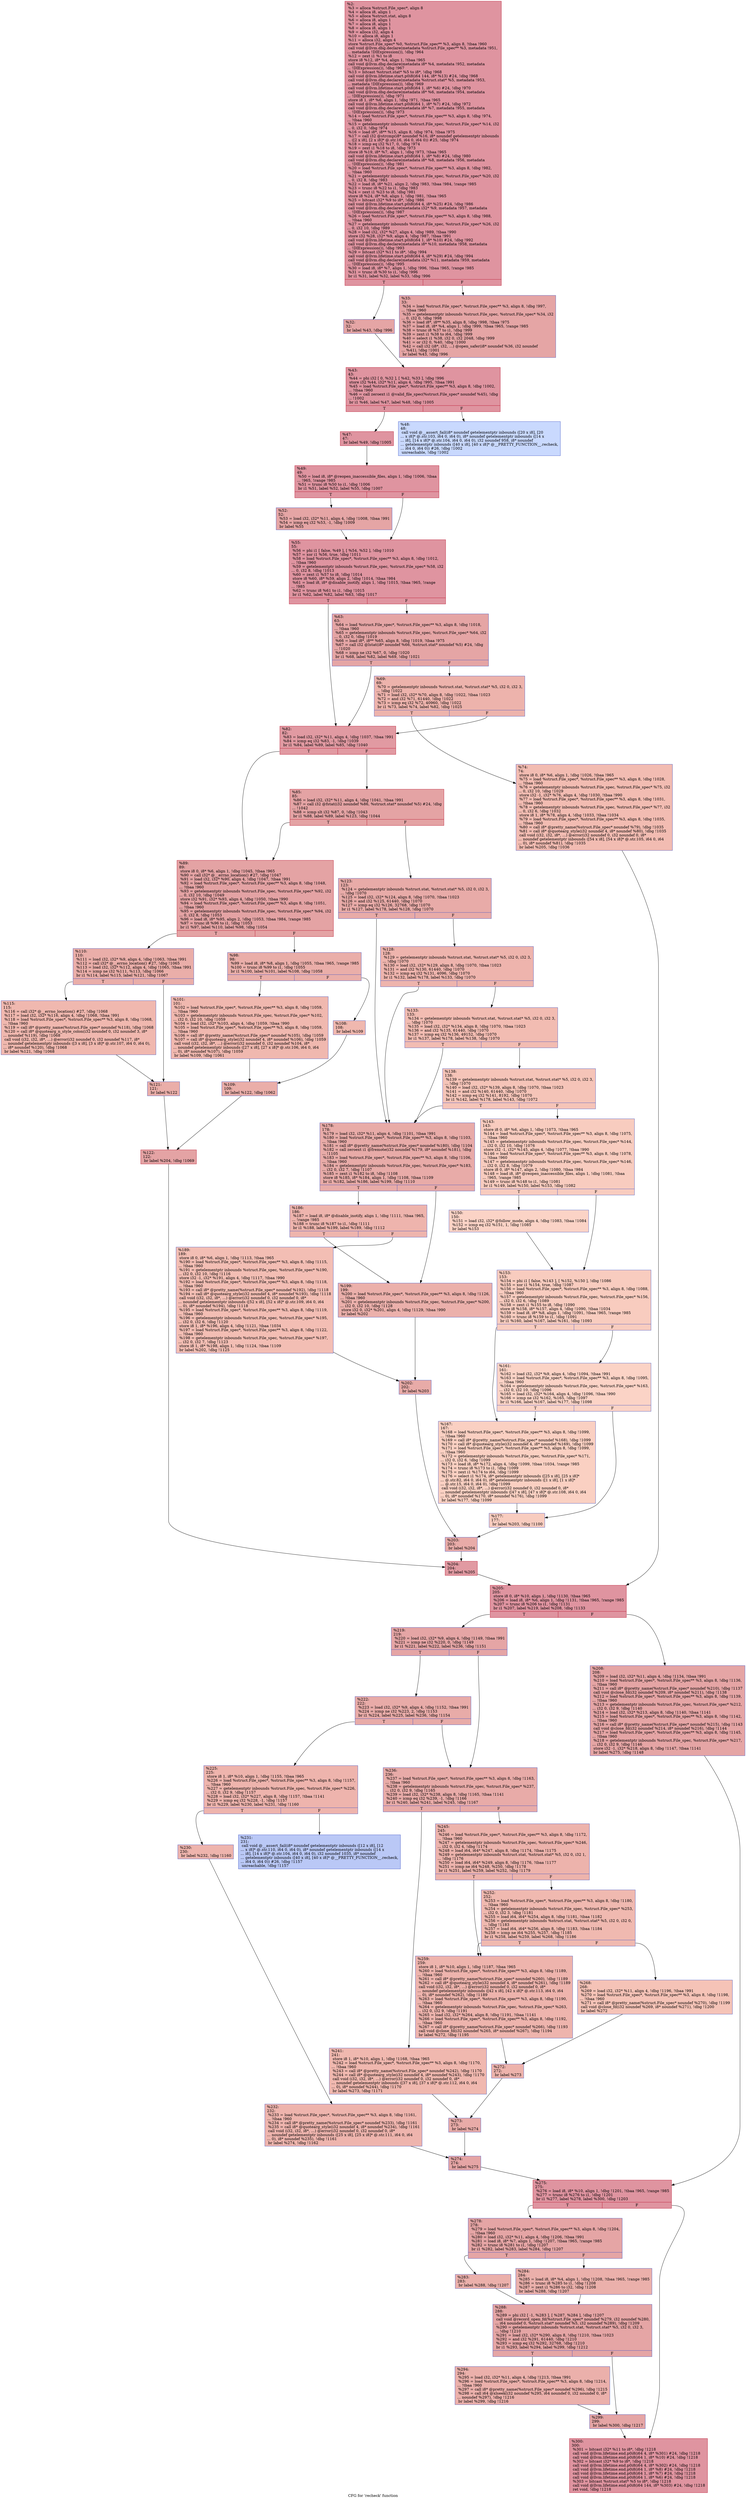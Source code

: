 digraph "CFG for 'recheck' function" {
	label="CFG for 'recheck' function";

	Node0x1099e30 [shape=record,color="#b70d28ff", style=filled, fillcolor="#b70d2870",label="{%2:\l  %3 = alloca %struct.File_spec*, align 8\l  %4 = alloca i8, align 1\l  %5 = alloca %struct.stat, align 8\l  %6 = alloca i8, align 1\l  %7 = alloca i8, align 1\l  %8 = alloca i8, align 1\l  %9 = alloca i32, align 4\l  %10 = alloca i8, align 1\l  %11 = alloca i32, align 4\l  store %struct.File_spec* %0, %struct.File_spec** %3, align 8, !tbaa !960\l  call void @llvm.dbg.declare(metadata %struct.File_spec** %3, metadata !951,\l... metadata !DIExpression()), !dbg !964\l  %12 = zext i1 %1 to i8\l  store i8 %12, i8* %4, align 1, !tbaa !965\l  call void @llvm.dbg.declare(metadata i8* %4, metadata !952, metadata\l... !DIExpression()), !dbg !967\l  %13 = bitcast %struct.stat* %5 to i8*, !dbg !968\l  call void @llvm.lifetime.start.p0i8(i64 144, i8* %13) #24, !dbg !968\l  call void @llvm.dbg.declare(metadata %struct.stat* %5, metadata !953,\l... metadata !DIExpression()), !dbg !969\l  call void @llvm.lifetime.start.p0i8(i64 1, i8* %6) #24, !dbg !970\l  call void @llvm.dbg.declare(metadata i8* %6, metadata !954, metadata\l... !DIExpression()), !dbg !971\l  store i8 1, i8* %6, align 1, !dbg !971, !tbaa !965\l  call void @llvm.lifetime.start.p0i8(i64 1, i8* %7) #24, !dbg !972\l  call void @llvm.dbg.declare(metadata i8* %7, metadata !955, metadata\l... !DIExpression()), !dbg !973\l  %14 = load %struct.File_spec*, %struct.File_spec** %3, align 8, !dbg !974,\l... !tbaa !960\l  %15 = getelementptr inbounds %struct.File_spec, %struct.File_spec* %14, i32\l... 0, i32 0, !dbg !974\l  %16 = load i8*, i8** %15, align 8, !dbg !974, !tbaa !975\l  %17 = call i32 @strcmp(i8* noundef %16, i8* noundef getelementptr inbounds\l... ([2 x i8], [2 x i8]* @.str.16, i64 0, i64 0)) #25, !dbg !974\l  %18 = icmp eq i32 %17, 0, !dbg !974\l  %19 = zext i1 %18 to i8, !dbg !973\l  store i8 %19, i8* %7, align 1, !dbg !973, !tbaa !965\l  call void @llvm.lifetime.start.p0i8(i64 1, i8* %8) #24, !dbg !980\l  call void @llvm.dbg.declare(metadata i8* %8, metadata !956, metadata\l... !DIExpression()), !dbg !981\l  %20 = load %struct.File_spec*, %struct.File_spec** %3, align 8, !dbg !982,\l... !tbaa !960\l  %21 = getelementptr inbounds %struct.File_spec, %struct.File_spec* %20, i32\l... 0, i32 8, !dbg !983\l  %22 = load i8, i8* %21, align 2, !dbg !983, !tbaa !984, !range !985\l  %23 = trunc i8 %22 to i1, !dbg !983\l  %24 = zext i1 %23 to i8, !dbg !981\l  store i8 %24, i8* %8, align 1, !dbg !981, !tbaa !965\l  %25 = bitcast i32* %9 to i8*, !dbg !986\l  call void @llvm.lifetime.start.p0i8(i64 4, i8* %25) #24, !dbg !986\l  call void @llvm.dbg.declare(metadata i32* %9, metadata !957, metadata\l... !DIExpression()), !dbg !987\l  %26 = load %struct.File_spec*, %struct.File_spec** %3, align 8, !dbg !988,\l... !tbaa !960\l  %27 = getelementptr inbounds %struct.File_spec, %struct.File_spec* %26, i32\l... 0, i32 10, !dbg !989\l  %28 = load i32, i32* %27, align 4, !dbg !989, !tbaa !990\l  store i32 %28, i32* %9, align 4, !dbg !987, !tbaa !991\l  call void @llvm.lifetime.start.p0i8(i64 1, i8* %10) #24, !dbg !992\l  call void @llvm.dbg.declare(metadata i8* %10, metadata !958, metadata\l... !DIExpression()), !dbg !993\l  %29 = bitcast i32* %11 to i8*, !dbg !994\l  call void @llvm.lifetime.start.p0i8(i64 4, i8* %29) #24, !dbg !994\l  call void @llvm.dbg.declare(metadata i32* %11, metadata !959, metadata\l... !DIExpression()), !dbg !995\l  %30 = load i8, i8* %7, align 1, !dbg !996, !tbaa !965, !range !985\l  %31 = trunc i8 %30 to i1, !dbg !996\l  br i1 %31, label %32, label %33, !dbg !996\l|{<s0>T|<s1>F}}"];
	Node0x1099e30:s0 -> Node0x109a240;
	Node0x1099e30:s1 -> Node0x109a290;
	Node0x109a240 [shape=record,color="#3d50c3ff", style=filled, fillcolor="#c5333470",label="{%32:\l32:                                               \l  br label %43, !dbg !996\l}"];
	Node0x109a240 -> Node0x109a2e0;
	Node0x109a290 [shape=record,color="#3d50c3ff", style=filled, fillcolor="#c5333470",label="{%33:\l33:                                               \l  %34 = load %struct.File_spec*, %struct.File_spec** %3, align 8, !dbg !997,\l... !tbaa !960\l  %35 = getelementptr inbounds %struct.File_spec, %struct.File_spec* %34, i32\l... 0, i32 0, !dbg !998\l  %36 = load i8*, i8** %35, align 8, !dbg !998, !tbaa !975\l  %37 = load i8, i8* %4, align 1, !dbg !999, !tbaa !965, !range !985\l  %38 = trunc i8 %37 to i1, !dbg !999\l  %39 = zext i1 %38 to i64, !dbg !999\l  %40 = select i1 %38, i32 0, i32 2048, !dbg !999\l  %41 = or i32 0, %40, !dbg !1000\l  %42 = call i32 (i8*, i32, ...) @open_safer(i8* noundef %36, i32 noundef\l... %41), !dbg !1001\l  br label %43, !dbg !996\l}"];
	Node0x109a290 -> Node0x109a2e0;
	Node0x109a2e0 [shape=record,color="#b70d28ff", style=filled, fillcolor="#b70d2870",label="{%43:\l43:                                               \l  %44 = phi i32 [ 0, %32 ], [ %42, %33 ], !dbg !996\l  store i32 %44, i32* %11, align 4, !dbg !995, !tbaa !991\l  %45 = load %struct.File_spec*, %struct.File_spec** %3, align 8, !dbg !1002,\l... !tbaa !960\l  %46 = call zeroext i1 @valid_file_spec(%struct.File_spec* noundef %45), !dbg\l... !1002\l  br i1 %46, label %47, label %48, !dbg !1005\l|{<s0>T|<s1>F}}"];
	Node0x109a2e0:s0 -> Node0x109a330;
	Node0x109a2e0:s1 -> Node0x109a380;
	Node0x109a330 [shape=record,color="#b70d28ff", style=filled, fillcolor="#b70d2870",label="{%47:\l47:                                               \l  br label %49, !dbg !1005\l}"];
	Node0x109a330 -> Node0x109a3d0;
	Node0x109a380 [shape=record,color="#3d50c3ff", style=filled, fillcolor="#85a8fc70",label="{%48:\l48:                                               \l  call void @__assert_fail(i8* noundef getelementptr inbounds ([20 x i8], [20\l... x i8]* @.str.103, i64 0, i64 0), i8* noundef getelementptr inbounds ([14 x\l... i8], [14 x i8]* @.str.104, i64 0, i64 0), i32 noundef 958, i8* noundef\l... getelementptr inbounds ([40 x i8], [40 x i8]* @__PRETTY_FUNCTION__.recheck,\l... i64 0, i64 0)) #26, !dbg !1002\l  unreachable, !dbg !1002\l}"];
	Node0x109a3d0 [shape=record,color="#b70d28ff", style=filled, fillcolor="#b70d2870",label="{%49:\l49:                                               \l  %50 = load i8, i8* @reopen_inaccessible_files, align 1, !dbg !1006, !tbaa\l... !965, !range !985\l  %51 = trunc i8 %50 to i1, !dbg !1006\l  br i1 %51, label %52, label %55, !dbg !1007\l|{<s0>T|<s1>F}}"];
	Node0x109a3d0:s0 -> Node0x109a420;
	Node0x109a3d0:s1 -> Node0x109a470;
	Node0x109a420 [shape=record,color="#3d50c3ff", style=filled, fillcolor="#c5333470",label="{%52:\l52:                                               \l  %53 = load i32, i32* %11, align 4, !dbg !1008, !tbaa !991\l  %54 = icmp eq i32 %53, -1, !dbg !1009\l  br label %55\l}"];
	Node0x109a420 -> Node0x109a470;
	Node0x109a470 [shape=record,color="#b70d28ff", style=filled, fillcolor="#b70d2870",label="{%55:\l55:                                               \l  %56 = phi i1 [ false, %49 ], [ %54, %52 ], !dbg !1010\l  %57 = xor i1 %56, true, !dbg !1011\l  %58 = load %struct.File_spec*, %struct.File_spec** %3, align 8, !dbg !1012,\l... !tbaa !960\l  %59 = getelementptr inbounds %struct.File_spec, %struct.File_spec* %58, i32\l... 0, i32 8, !dbg !1013\l  %60 = zext i1 %57 to i8, !dbg !1014\l  store i8 %60, i8* %59, align 2, !dbg !1014, !tbaa !984\l  %61 = load i8, i8* @disable_inotify, align 1, !dbg !1015, !tbaa !965, !range\l... !985\l  %62 = trunc i8 %61 to i1, !dbg !1015\l  br i1 %62, label %82, label %63, !dbg !1017\l|{<s0>T|<s1>F}}"];
	Node0x109a470:s0 -> Node0x109a5b0;
	Node0x109a470:s1 -> Node0x109a4c0;
	Node0x109a4c0 [shape=record,color="#3d50c3ff", style=filled, fillcolor="#c5333470",label="{%63:\l63:                                               \l  %64 = load %struct.File_spec*, %struct.File_spec** %3, align 8, !dbg !1018,\l... !tbaa !960\l  %65 = getelementptr inbounds %struct.File_spec, %struct.File_spec* %64, i32\l... 0, i32 0, !dbg !1019\l  %66 = load i8*, i8** %65, align 8, !dbg !1019, !tbaa !975\l  %67 = call i32 @lstat(i8* noundef %66, %struct.stat* noundef %5) #24, !dbg\l... !1020\l  %68 = icmp ne i32 %67, 0, !dbg !1020\l  br i1 %68, label %82, label %69, !dbg !1021\l|{<s0>T|<s1>F}}"];
	Node0x109a4c0:s0 -> Node0x109a5b0;
	Node0x109a4c0:s1 -> Node0x109a510;
	Node0x109a510 [shape=record,color="#3d50c3ff", style=filled, fillcolor="#d6524470",label="{%69:\l69:                                               \l  %70 = getelementptr inbounds %struct.stat, %struct.stat* %5, i32 0, i32 3,\l... !dbg !1022\l  %71 = load i32, i32* %70, align 8, !dbg !1022, !tbaa !1023\l  %72 = and i32 %71, 61440, !dbg !1022\l  %73 = icmp eq i32 %72, 40960, !dbg !1022\l  br i1 %73, label %74, label %82, !dbg !1025\l|{<s0>T|<s1>F}}"];
	Node0x109a510:s0 -> Node0x109a560;
	Node0x109a510:s1 -> Node0x109a5b0;
	Node0x109a560 [shape=record,color="#3d50c3ff", style=filled, fillcolor="#e1675170",label="{%74:\l74:                                               \l  store i8 0, i8* %6, align 1, !dbg !1026, !tbaa !965\l  %75 = load %struct.File_spec*, %struct.File_spec** %3, align 8, !dbg !1028,\l... !tbaa !960\l  %76 = getelementptr inbounds %struct.File_spec, %struct.File_spec* %75, i32\l... 0, i32 10, !dbg !1029\l  store i32 -1, i32* %76, align 4, !dbg !1030, !tbaa !990\l  %77 = load %struct.File_spec*, %struct.File_spec** %3, align 8, !dbg !1031,\l... !tbaa !960\l  %78 = getelementptr inbounds %struct.File_spec, %struct.File_spec* %77, i32\l... 0, i32 6, !dbg !1032\l  store i8 1, i8* %78, align 4, !dbg !1033, !tbaa !1034\l  %79 = load %struct.File_spec*, %struct.File_spec** %3, align 8, !dbg !1035,\l... !tbaa !960\l  %80 = call i8* @pretty_name(%struct.File_spec* noundef %79), !dbg !1035\l  %81 = call i8* @quotearg_style(i32 noundef 4, i8* noundef %80), !dbg !1035\l  call void (i32, i32, i8*, ...) @error(i32 noundef 0, i32 noundef 0, i8*\l... noundef getelementptr inbounds ([54 x i8], [54 x i8]* @.str.105, i64 0, i64\l... 0), i8* noundef %81), !dbg !1035\l  br label %205, !dbg !1036\l}"];
	Node0x109a560 -> Node0x109ae70;
	Node0x109a5b0 [shape=record,color="#b70d28ff", style=filled, fillcolor="#bb1b2c70",label="{%82:\l82:                                               \l  %83 = load i32, i32* %11, align 4, !dbg !1037, !tbaa !991\l  %84 = icmp eq i32 %83, -1, !dbg !1039\l  br i1 %84, label %89, label %85, !dbg !1040\l|{<s0>T|<s1>F}}"];
	Node0x109a5b0:s0 -> Node0x109a650;
	Node0x109a5b0:s1 -> Node0x109a600;
	Node0x109a600 [shape=record,color="#b70d28ff", style=filled, fillcolor="#c32e3170",label="{%85:\l85:                                               \l  %86 = load i32, i32* %11, align 4, !dbg !1041, !tbaa !991\l  %87 = call i32 @fstat(i32 noundef %86, %struct.stat* noundef %5) #24, !dbg\l... !1042\l  %88 = icmp slt i32 %87, 0, !dbg !1043\l  br i1 %88, label %89, label %123, !dbg !1044\l|{<s0>T|<s1>F}}"];
	Node0x109a600:s0 -> Node0x109a650;
	Node0x109a600:s1 -> Node0x109a920;
	Node0x109a650 [shape=record,color="#b70d28ff", style=filled, fillcolor="#c32e3170",label="{%89:\l89:                                               \l  store i8 0, i8* %6, align 1, !dbg !1045, !tbaa !965\l  %90 = call i32* @__errno_location() #27, !dbg !1047\l  %91 = load i32, i32* %90, align 4, !dbg !1047, !tbaa !991\l  %92 = load %struct.File_spec*, %struct.File_spec** %3, align 8, !dbg !1048,\l... !tbaa !960\l  %93 = getelementptr inbounds %struct.File_spec, %struct.File_spec* %92, i32\l... 0, i32 10, !dbg !1049\l  store i32 %91, i32* %93, align 4, !dbg !1050, !tbaa !990\l  %94 = load %struct.File_spec*, %struct.File_spec** %3, align 8, !dbg !1051,\l... !tbaa !960\l  %95 = getelementptr inbounds %struct.File_spec, %struct.File_spec* %94, i32\l... 0, i32 8, !dbg !1053\l  %96 = load i8, i8* %95, align 2, !dbg !1053, !tbaa !984, !range !985\l  %97 = trunc i8 %96 to i1, !dbg !1053\l  br i1 %97, label %110, label %98, !dbg !1054\l|{<s0>T|<s1>F}}"];
	Node0x109a650:s0 -> Node0x109a7e0;
	Node0x109a650:s1 -> Node0x109a6a0;
	Node0x109a6a0 [shape=record,color="#3d50c3ff", style=filled, fillcolor="#d0473d70",label="{%98:\l98:                                               \l  %99 = load i8, i8* %8, align 1, !dbg !1055, !tbaa !965, !range !985\l  %100 = trunc i8 %99 to i1, !dbg !1055\l  br i1 %100, label %101, label %108, !dbg !1058\l|{<s0>T|<s1>F}}"];
	Node0x109a6a0:s0 -> Node0x109a6f0;
	Node0x109a6a0:s1 -> Node0x109a740;
	Node0x109a6f0 [shape=record,color="#3d50c3ff", style=filled, fillcolor="#dc5d4a70",label="{%101:\l101:                                              \l  %102 = load %struct.File_spec*, %struct.File_spec** %3, align 8, !dbg !1059,\l... !tbaa !960\l  %103 = getelementptr inbounds %struct.File_spec, %struct.File_spec* %102,\l... i32 0, i32 10, !dbg !1059\l  %104 = load i32, i32* %103, align 4, !dbg !1059, !tbaa !990\l  %105 = load %struct.File_spec*, %struct.File_spec** %3, align 8, !dbg !1059,\l... !tbaa !960\l  %106 = call i8* @pretty_name(%struct.File_spec* noundef %105), !dbg !1059\l  %107 = call i8* @quotearg_style(i32 noundef 4, i8* noundef %106), !dbg !1059\l  call void (i32, i32, i8*, ...) @error(i32 noundef 0, i32 noundef %104, i8*\l... noundef getelementptr inbounds ([27 x i8], [27 x i8]* @.str.106, i64 0, i64\l... 0), i8* noundef %107), !dbg !1059\l  br label %109, !dbg !1061\l}"];
	Node0x109a6f0 -> Node0x109a790;
	Node0x109a740 [shape=record,color="#3d50c3ff", style=filled, fillcolor="#dc5d4a70",label="{%108:\l108:                                              \l  br label %109\l}"];
	Node0x109a740 -> Node0x109a790;
	Node0x109a790 [shape=record,color="#3d50c3ff", style=filled, fillcolor="#d0473d70",label="{%109:\l109:                                              \l  br label %122, !dbg !1062\l}"];
	Node0x109a790 -> Node0x109a8d0;
	Node0x109a7e0 [shape=record,color="#3d50c3ff", style=filled, fillcolor="#d0473d70",label="{%110:\l110:                                              \l  %111 = load i32, i32* %9, align 4, !dbg !1063, !tbaa !991\l  %112 = call i32* @__errno_location() #27, !dbg !1065\l  %113 = load i32, i32* %112, align 4, !dbg !1065, !tbaa !991\l  %114 = icmp ne i32 %111, %113, !dbg !1066\l  br i1 %114, label %115, label %121, !dbg !1067\l|{<s0>T|<s1>F}}"];
	Node0x109a7e0:s0 -> Node0x109a830;
	Node0x109a7e0:s1 -> Node0x109a880;
	Node0x109a830 [shape=record,color="#3d50c3ff", style=filled, fillcolor="#dc5d4a70",label="{%115:\l115:                                              \l  %116 = call i32* @__errno_location() #27, !dbg !1068\l  %117 = load i32, i32* %116, align 4, !dbg !1068, !tbaa !991\l  %118 = load %struct.File_spec*, %struct.File_spec** %3, align 8, !dbg !1068,\l... !tbaa !960\l  %119 = call i8* @pretty_name(%struct.File_spec* noundef %118), !dbg !1068\l  %120 = call i8* @quotearg_n_style_colon(i32 noundef 0, i32 noundef 3, i8*\l... noundef %119), !dbg !1068\l  call void (i32, i32, i8*, ...) @error(i32 noundef 0, i32 noundef %117, i8*\l... noundef getelementptr inbounds ([3 x i8], [3 x i8]* @.str.107, i64 0, i64 0),\l... i8* noundef %120), !dbg !1068\l  br label %121, !dbg !1068\l}"];
	Node0x109a830 -> Node0x109a880;
	Node0x109a880 [shape=record,color="#3d50c3ff", style=filled, fillcolor="#d0473d70",label="{%121:\l121:                                              \l  br label %122\l}"];
	Node0x109a880 -> Node0x109a8d0;
	Node0x109a8d0 [shape=record,color="#b70d28ff", style=filled, fillcolor="#c32e3170",label="{%122:\l122:                                              \l  br label %204, !dbg !1069\l}"];
	Node0x109a8d0 -> Node0x109ae20;
	Node0x109a920 [shape=record,color="#3d50c3ff", style=filled, fillcolor="#cc403a70",label="{%123:\l123:                                              \l  %124 = getelementptr inbounds %struct.stat, %struct.stat* %5, i32 0, i32 3,\l... !dbg !1070\l  %125 = load i32, i32* %124, align 8, !dbg !1070, !tbaa !1023\l  %126 = and i32 %125, 61440, !dbg !1070\l  %127 = icmp eq i32 %126, 32768, !dbg !1070\l  br i1 %127, label %178, label %128, !dbg !1070\l|{<s0>T|<s1>F}}"];
	Node0x109a920:s0 -> Node0x109ac40;
	Node0x109a920:s1 -> Node0x109a970;
	Node0x109a970 [shape=record,color="#3d50c3ff", style=filled, fillcolor="#d8564670",label="{%128:\l128:                                              \l  %129 = getelementptr inbounds %struct.stat, %struct.stat* %5, i32 0, i32 3,\l... !dbg !1070\l  %130 = load i32, i32* %129, align 8, !dbg !1070, !tbaa !1023\l  %131 = and i32 %130, 61440, !dbg !1070\l  %132 = icmp eq i32 %131, 4096, !dbg !1070\l  br i1 %132, label %178, label %133, !dbg !1070\l|{<s0>T|<s1>F}}"];
	Node0x109a970:s0 -> Node0x109ac40;
	Node0x109a970:s1 -> Node0x109a9c0;
	Node0x109a9c0 [shape=record,color="#3d50c3ff", style=filled, fillcolor="#e1675170",label="{%133:\l133:                                              \l  %134 = getelementptr inbounds %struct.stat, %struct.stat* %5, i32 0, i32 3,\l... !dbg !1070\l  %135 = load i32, i32* %134, align 8, !dbg !1070, !tbaa !1023\l  %136 = and i32 %135, 61440, !dbg !1070\l  %137 = icmp eq i32 %136, 49152, !dbg !1070\l  br i1 %137, label %178, label %138, !dbg !1070\l|{<s0>T|<s1>F}}"];
	Node0x109a9c0:s0 -> Node0x109ac40;
	Node0x109a9c0:s1 -> Node0x109aa10;
	Node0x109aa10 [shape=record,color="#3d50c3ff", style=filled, fillcolor="#e97a5f70",label="{%138:\l138:                                              \l  %139 = getelementptr inbounds %struct.stat, %struct.stat* %5, i32 0, i32 3,\l... !dbg !1070\l  %140 = load i32, i32* %139, align 8, !dbg !1070, !tbaa !1023\l  %141 = and i32 %140, 61440, !dbg !1070\l  %142 = icmp eq i32 %141, 8192, !dbg !1070\l  br i1 %142, label %178, label %143, !dbg !1072\l|{<s0>T|<s1>F}}"];
	Node0x109aa10:s0 -> Node0x109ac40;
	Node0x109aa10:s1 -> Node0x109aa60;
	Node0x109aa60 [shape=record,color="#3d50c3ff", style=filled, fillcolor="#f08b6e70",label="{%143:\l143:                                              \l  store i8 0, i8* %6, align 1, !dbg !1073, !tbaa !965\l  %144 = load %struct.File_spec*, %struct.File_spec** %3, align 8, !dbg !1075,\l... !tbaa !960\l  %145 = getelementptr inbounds %struct.File_spec, %struct.File_spec* %144,\l... i32 0, i32 10, !dbg !1076\l  store i32 -1, i32* %145, align 4, !dbg !1077, !tbaa !990\l  %146 = load %struct.File_spec*, %struct.File_spec** %3, align 8, !dbg !1078,\l... !tbaa !960\l  %147 = getelementptr inbounds %struct.File_spec, %struct.File_spec* %146,\l... i32 0, i32 8, !dbg !1079\l  store i8 0, i8* %147, align 2, !dbg !1080, !tbaa !984\l  %148 = load i8, i8* @reopen_inaccessible_files, align 1, !dbg !1081, !tbaa\l... !965, !range !985\l  %149 = trunc i8 %148 to i1, !dbg !1081\l  br i1 %149, label %150, label %153, !dbg !1082\l|{<s0>T|<s1>F}}"];
	Node0x109aa60:s0 -> Node0x109aab0;
	Node0x109aa60:s1 -> Node0x109ab00;
	Node0x109aab0 [shape=record,color="#3d50c3ff", style=filled, fillcolor="#f59c7d70",label="{%150:\l150:                                              \l  %151 = load i32, i32* @follow_mode, align 4, !dbg !1083, !tbaa !1084\l  %152 = icmp eq i32 %151, 1, !dbg !1085\l  br label %153\l}"];
	Node0x109aab0 -> Node0x109ab00;
	Node0x109ab00 [shape=record,color="#3d50c3ff", style=filled, fillcolor="#f08b6e70",label="{%153:\l153:                                              \l  %154 = phi i1 [ false, %143 ], [ %152, %150 ], !dbg !1086\l  %155 = xor i1 %154, true, !dbg !1087\l  %156 = load %struct.File_spec*, %struct.File_spec** %3, align 8, !dbg !1088,\l... !tbaa !960\l  %157 = getelementptr inbounds %struct.File_spec, %struct.File_spec* %156,\l... i32 0, i32 6, !dbg !1089\l  %158 = zext i1 %155 to i8, !dbg !1090\l  store i8 %158, i8* %157, align 4, !dbg !1090, !tbaa !1034\l  %159 = load i8, i8* %8, align 1, !dbg !1091, !tbaa !965, !range !985\l  %160 = trunc i8 %159 to i1, !dbg !1091\l  br i1 %160, label %167, label %161, !dbg !1093\l|{<s0>T|<s1>F}}"];
	Node0x109ab00:s0 -> Node0x109aba0;
	Node0x109ab00:s1 -> Node0x109ab50;
	Node0x109ab50 [shape=record,color="#3d50c3ff", style=filled, fillcolor="#f59c7d70",label="{%161:\l161:                                              \l  %162 = load i32, i32* %9, align 4, !dbg !1094, !tbaa !991\l  %163 = load %struct.File_spec*, %struct.File_spec** %3, align 8, !dbg !1095,\l... !tbaa !960\l  %164 = getelementptr inbounds %struct.File_spec, %struct.File_spec* %163,\l... i32 0, i32 10, !dbg !1096\l  %165 = load i32, i32* %164, align 4, !dbg !1096, !tbaa !990\l  %166 = icmp ne i32 %162, %165, !dbg !1097\l  br i1 %166, label %167, label %177, !dbg !1098\l|{<s0>T|<s1>F}}"];
	Node0x109ab50:s0 -> Node0x109aba0;
	Node0x109ab50:s1 -> Node0x109abf0;
	Node0x109aba0 [shape=record,color="#3d50c3ff", style=filled, fillcolor="#f3947570",label="{%167:\l167:                                              \l  %168 = load %struct.File_spec*, %struct.File_spec** %3, align 8, !dbg !1099,\l... !tbaa !960\l  %169 = call i8* @pretty_name(%struct.File_spec* noundef %168), !dbg !1099\l  %170 = call i8* @quotearg_style(i32 noundef 4, i8* noundef %169), !dbg !1099\l  %171 = load %struct.File_spec*, %struct.File_spec** %3, align 8, !dbg !1099,\l... !tbaa !960\l  %172 = getelementptr inbounds %struct.File_spec, %struct.File_spec* %171,\l... i32 0, i32 6, !dbg !1099\l  %173 = load i8, i8* %172, align 4, !dbg !1099, !tbaa !1034, !range !985\l  %174 = trunc i8 %173 to i1, !dbg !1099\l  %175 = zext i1 %174 to i64, !dbg !1099\l  %176 = select i1 %174, i8* getelementptr inbounds ([25 x i8], [25 x i8]*\l... @.str.82, i64 0, i64 0), i8* getelementptr inbounds ([1 x i8], [1 x i8]*\l... @.str.15, i64 0, i64 0), !dbg !1099\l  call void (i32, i32, i8*, ...) @error(i32 noundef 0, i32 noundef 0, i8*\l... noundef getelementptr inbounds ([47 x i8], [47 x i8]* @.str.108, i64 0, i64\l... 0), i8* noundef %170, i8* noundef %176), !dbg !1099\l  br label %177, !dbg !1099\l}"];
	Node0x109aba0 -> Node0x109abf0;
	Node0x109abf0 [shape=record,color="#3d50c3ff", style=filled, fillcolor="#f08b6e70",label="{%177:\l177:                                              \l  br label %203, !dbg !1100\l}"];
	Node0x109abf0 -> Node0x109add0;
	Node0x109ac40 [shape=record,color="#3d50c3ff", style=filled, fillcolor="#cc403a70",label="{%178:\l178:                                              \l  %179 = load i32, i32* %11, align 4, !dbg !1101, !tbaa !991\l  %180 = load %struct.File_spec*, %struct.File_spec** %3, align 8, !dbg !1103,\l... !tbaa !960\l  %181 = call i8* @pretty_name(%struct.File_spec* noundef %180), !dbg !1104\l  %182 = call zeroext i1 @fremote(i32 noundef %179, i8* noundef %181), !dbg\l... !1105\l  %183 = load %struct.File_spec*, %struct.File_spec** %3, align 8, !dbg !1106,\l... !tbaa !960\l  %184 = getelementptr inbounds %struct.File_spec, %struct.File_spec* %183,\l... i32 0, i32 7, !dbg !1107\l  %185 = zext i1 %182 to i8, !dbg !1108\l  store i8 %185, i8* %184, align 1, !dbg !1108, !tbaa !1109\l  br i1 %182, label %186, label %199, !dbg !1110\l|{<s0>T|<s1>F}}"];
	Node0x109ac40:s0 -> Node0x109ac90;
	Node0x109ac40:s1 -> Node0x109ad30;
	Node0x109ac90 [shape=record,color="#3d50c3ff", style=filled, fillcolor="#d8564670",label="{%186:\l186:                                              \l  %187 = load i8, i8* @disable_inotify, align 1, !dbg !1111, !tbaa !965,\l... !range !985\l  %188 = trunc i8 %187 to i1, !dbg !1111\l  br i1 %188, label %199, label %189, !dbg !1112\l|{<s0>T|<s1>F}}"];
	Node0x109ac90:s0 -> Node0x109ad30;
	Node0x109ac90:s1 -> Node0x109ace0;
	Node0x109ace0 [shape=record,color="#3d50c3ff", style=filled, fillcolor="#e36c5570",label="{%189:\l189:                                              \l  store i8 0, i8* %6, align 1, !dbg !1113, !tbaa !965\l  %190 = load %struct.File_spec*, %struct.File_spec** %3, align 8, !dbg !1115,\l... !tbaa !960\l  %191 = getelementptr inbounds %struct.File_spec, %struct.File_spec* %190,\l... i32 0, i32 10, !dbg !1116\l  store i32 -1, i32* %191, align 4, !dbg !1117, !tbaa !990\l  %192 = load %struct.File_spec*, %struct.File_spec** %3, align 8, !dbg !1118,\l... !tbaa !960\l  %193 = call i8* @pretty_name(%struct.File_spec* noundef %192), !dbg !1118\l  %194 = call i8* @quotearg_style(i32 noundef 4, i8* noundef %193), !dbg !1118\l  call void (i32, i32, i8*, ...) @error(i32 noundef 0, i32 noundef 0, i8*\l... noundef getelementptr inbounds ([52 x i8], [52 x i8]* @.str.109, i64 0, i64\l... 0), i8* noundef %194), !dbg !1118\l  %195 = load %struct.File_spec*, %struct.File_spec** %3, align 8, !dbg !1119,\l... !tbaa !960\l  %196 = getelementptr inbounds %struct.File_spec, %struct.File_spec* %195,\l... i32 0, i32 6, !dbg !1120\l  store i8 1, i8* %196, align 4, !dbg !1121, !tbaa !1034\l  %197 = load %struct.File_spec*, %struct.File_spec** %3, align 8, !dbg !1122,\l... !tbaa !960\l  %198 = getelementptr inbounds %struct.File_spec, %struct.File_spec* %197,\l... i32 0, i32 7, !dbg !1123\l  store i8 1, i8* %198, align 1, !dbg !1124, !tbaa !1109\l  br label %202, !dbg !1125\l}"];
	Node0x109ace0 -> Node0x109ad80;
	Node0x109ad30 [shape=record,color="#3d50c3ff", style=filled, fillcolor="#d24b4070",label="{%199:\l199:                                              \l  %200 = load %struct.File_spec*, %struct.File_spec** %3, align 8, !dbg !1126,\l... !tbaa !960\l  %201 = getelementptr inbounds %struct.File_spec, %struct.File_spec* %200,\l... i32 0, i32 10, !dbg !1128\l  store i32 0, i32* %201, align 4, !dbg !1129, !tbaa !990\l  br label %202\l}"];
	Node0x109ad30 -> Node0x109ad80;
	Node0x109ad80 [shape=record,color="#3d50c3ff", style=filled, fillcolor="#cc403a70",label="{%202:\l202:                                              \l  br label %203\l}"];
	Node0x109ad80 -> Node0x109add0;
	Node0x109add0 [shape=record,color="#3d50c3ff", style=filled, fillcolor="#cc403a70",label="{%203:\l203:                                              \l  br label %204\l}"];
	Node0x109add0 -> Node0x109ae20;
	Node0x109ae20 [shape=record,color="#b70d28ff", style=filled, fillcolor="#bb1b2c70",label="{%204:\l204:                                              \l  br label %205\l}"];
	Node0x109ae20 -> Node0x109ae70;
	Node0x109ae70 [shape=record,color="#b70d28ff", style=filled, fillcolor="#b70d2870",label="{%205:\l205:                                              \l  store i8 0, i8* %10, align 1, !dbg !1130, !tbaa !965\l  %206 = load i8, i8* %6, align 1, !dbg !1131, !tbaa !965, !range !985\l  %207 = trunc i8 %206 to i1, !dbg !1131\l  br i1 %207, label %219, label %208, !dbg !1133\l|{<s0>T|<s1>F}}"];
	Node0x109ae70:s0 -> Node0x109af10;
	Node0x109ae70:s1 -> Node0x109aec0;
	Node0x109aec0 [shape=record,color="#3d50c3ff", style=filled, fillcolor="#c5333470",label="{%208:\l208:                                              \l  %209 = load i32, i32* %11, align 4, !dbg !1134, !tbaa !991\l  %210 = load %struct.File_spec*, %struct.File_spec** %3, align 8, !dbg !1136,\l... !tbaa !960\l  %211 = call i8* @pretty_name(%struct.File_spec* noundef %210), !dbg !1137\l  call void @close_fd(i32 noundef %209, i8* noundef %211), !dbg !1138\l  %212 = load %struct.File_spec*, %struct.File_spec** %3, align 8, !dbg !1139,\l... !tbaa !960\l  %213 = getelementptr inbounds %struct.File_spec, %struct.File_spec* %212,\l... i32 0, i32 9, !dbg !1140\l  %214 = load i32, i32* %213, align 8, !dbg !1140, !tbaa !1141\l  %215 = load %struct.File_spec*, %struct.File_spec** %3, align 8, !dbg !1142,\l... !tbaa !960\l  %216 = call i8* @pretty_name(%struct.File_spec* noundef %215), !dbg !1143\l  call void @close_fd(i32 noundef %214, i8* noundef %216), !dbg !1144\l  %217 = load %struct.File_spec*, %struct.File_spec** %3, align 8, !dbg !1145,\l... !tbaa !960\l  %218 = getelementptr inbounds %struct.File_spec, %struct.File_spec* %217,\l... i32 0, i32 9, !dbg !1146\l  store i32 -1, i32* %218, align 8, !dbg !1147, !tbaa !1141\l  br label %275, !dbg !1148\l}"];
	Node0x109aec0 -> Node0x109b3c0;
	Node0x109af10 [shape=record,color="#3d50c3ff", style=filled, fillcolor="#c5333470",label="{%219:\l219:                                              \l  %220 = load i32, i32* %9, align 4, !dbg !1149, !tbaa !991\l  %221 = icmp ne i32 %220, 0, !dbg !1149\l  br i1 %221, label %222, label %236, !dbg !1151\l|{<s0>T|<s1>F}}"];
	Node0x109af10:s0 -> Node0x109af60;
	Node0x109af10:s1 -> Node0x109b0f0;
	Node0x109af60 [shape=record,color="#3d50c3ff", style=filled, fillcolor="#cc403a70",label="{%222:\l222:                                              \l  %223 = load i32, i32* %9, align 4, !dbg !1152, !tbaa !991\l  %224 = icmp ne i32 %223, 2, !dbg !1153\l  br i1 %224, label %225, label %236, !dbg !1154\l|{<s0>T|<s1>F}}"];
	Node0x109af60:s0 -> Node0x109afb0;
	Node0x109af60:s1 -> Node0x109b0f0;
	Node0x109afb0 [shape=record,color="#3d50c3ff", style=filled, fillcolor="#d8564670",label="{%225:\l225:                                              \l  store i8 1, i8* %10, align 1, !dbg !1155, !tbaa !965\l  %226 = load %struct.File_spec*, %struct.File_spec** %3, align 8, !dbg !1157,\l... !tbaa !960\l  %227 = getelementptr inbounds %struct.File_spec, %struct.File_spec* %226,\l... i32 0, i32 9, !dbg !1157\l  %228 = load i32, i32* %227, align 8, !dbg !1157, !tbaa !1141\l  %229 = icmp eq i32 %228, -1, !dbg !1157\l  br i1 %229, label %230, label %231, !dbg !1160\l|{<s0>T|<s1>F}}"];
	Node0x109afb0:s0 -> Node0x109b000;
	Node0x109afb0:s1 -> Node0x109b050;
	Node0x109b000 [shape=record,color="#3d50c3ff", style=filled, fillcolor="#d8564670",label="{%230:\l230:                                              \l  br label %232, !dbg !1160\l}"];
	Node0x109b000 -> Node0x109b0a0;
	Node0x109b050 [shape=record,color="#3d50c3ff", style=filled, fillcolor="#6282ea70",label="{%231:\l231:                                              \l  call void @__assert_fail(i8* noundef getelementptr inbounds ([12 x i8], [12\l... x i8]* @.str.110, i64 0, i64 0), i8* noundef getelementptr inbounds ([14 x\l... i8], [14 x i8]* @.str.104, i64 0, i64 0), i32 noundef 1035, i8* noundef\l... getelementptr inbounds ([40 x i8], [40 x i8]* @__PRETTY_FUNCTION__.recheck,\l... i64 0, i64 0)) #26, !dbg !1157\l  unreachable, !dbg !1157\l}"];
	Node0x109b0a0 [shape=record,color="#3d50c3ff", style=filled, fillcolor="#d8564670",label="{%232:\l232:                                              \l  %233 = load %struct.File_spec*, %struct.File_spec** %3, align 8, !dbg !1161,\l... !tbaa !960\l  %234 = call i8* @pretty_name(%struct.File_spec* noundef %233), !dbg !1161\l  %235 = call i8* @quotearg_style(i32 noundef 4, i8* noundef %234), !dbg !1161\l  call void (i32, i32, i8*, ...) @error(i32 noundef 0, i32 noundef 0, i8*\l... noundef getelementptr inbounds ([25 x i8], [25 x i8]* @.str.111, i64 0, i64\l... 0), i8* noundef %235), !dbg !1161\l  br label %274, !dbg !1162\l}"];
	Node0x109b0a0 -> Node0x109b370;
	Node0x109b0f0 [shape=record,color="#3d50c3ff", style=filled, fillcolor="#cc403a70",label="{%236:\l236:                                              \l  %237 = load %struct.File_spec*, %struct.File_spec** %3, align 8, !dbg !1163,\l... !tbaa !960\l  %238 = getelementptr inbounds %struct.File_spec, %struct.File_spec* %237,\l... i32 0, i32 9, !dbg !1165\l  %239 = load i32, i32* %238, align 8, !dbg !1165, !tbaa !1141\l  %240 = icmp eq i32 %239, -1, !dbg !1166\l  br i1 %240, label %241, label %245, !dbg !1167\l|{<s0>T|<s1>F}}"];
	Node0x109b0f0:s0 -> Node0x109b140;
	Node0x109b0f0:s1 -> Node0x109b190;
	Node0x109b140 [shape=record,color="#3d50c3ff", style=filled, fillcolor="#dc5d4a70",label="{%241:\l241:                                              \l  store i8 1, i8* %10, align 1, !dbg !1168, !tbaa !965\l  %242 = load %struct.File_spec*, %struct.File_spec** %3, align 8, !dbg !1170,\l... !tbaa !960\l  %243 = call i8* @pretty_name(%struct.File_spec* noundef %242), !dbg !1170\l  %244 = call i8* @quotearg_style(i32 noundef 4, i8* noundef %243), !dbg !1170\l  call void (i32, i32, i8*, ...) @error(i32 noundef 0, i32 noundef 0, i8*\l... noundef getelementptr inbounds ([37 x i8], [37 x i8]* @.str.112, i64 0, i64\l... 0), i8* noundef %244), !dbg !1170\l  br label %273, !dbg !1171\l}"];
	Node0x109b140 -> Node0x109b320;
	Node0x109b190 [shape=record,color="#3d50c3ff", style=filled, fillcolor="#d6524470",label="{%245:\l245:                                              \l  %246 = load %struct.File_spec*, %struct.File_spec** %3, align 8, !dbg !1172,\l... !tbaa !960\l  %247 = getelementptr inbounds %struct.File_spec, %struct.File_spec* %246,\l... i32 0, i32 4, !dbg !1174\l  %248 = load i64, i64* %247, align 8, !dbg !1174, !tbaa !1175\l  %249 = getelementptr inbounds %struct.stat, %struct.stat* %5, i32 0, i32 1,\l... !dbg !1176\l  %250 = load i64, i64* %249, align 8, !dbg !1176, !tbaa !1177\l  %251 = icmp ne i64 %248, %250, !dbg !1178\l  br i1 %251, label %259, label %252, !dbg !1179\l|{<s0>T|<s1>F}}"];
	Node0x109b190:s0 -> Node0x109b230;
	Node0x109b190:s1 -> Node0x109b1e0;
	Node0x109b1e0 [shape=record,color="#3d50c3ff", style=filled, fillcolor="#de614d70",label="{%252:\l252:                                              \l  %253 = load %struct.File_spec*, %struct.File_spec** %3, align 8, !dbg !1180,\l... !tbaa !960\l  %254 = getelementptr inbounds %struct.File_spec, %struct.File_spec* %253,\l... i32 0, i32 3, !dbg !1181\l  %255 = load i64, i64* %254, align 8, !dbg !1181, !tbaa !1182\l  %256 = getelementptr inbounds %struct.stat, %struct.stat* %5, i32 0, i32 0,\l... !dbg !1183\l  %257 = load i64, i64* %256, align 8, !dbg !1183, !tbaa !1184\l  %258 = icmp ne i64 %255, %257, !dbg !1185\l  br i1 %258, label %259, label %268, !dbg !1186\l|{<s0>T|<s1>F}}"];
	Node0x109b1e0:s0 -> Node0x109b230;
	Node0x109b1e0:s1 -> Node0x109b280;
	Node0x109b230 [shape=record,color="#3d50c3ff", style=filled, fillcolor="#d8564670",label="{%259:\l259:                                              \l  store i8 1, i8* %10, align 1, !dbg !1187, !tbaa !965\l  %260 = load %struct.File_spec*, %struct.File_spec** %3, align 8, !dbg !1189,\l... !tbaa !960\l  %261 = call i8* @pretty_name(%struct.File_spec* noundef %260), !dbg !1189\l  %262 = call i8* @quotearg_style(i32 noundef 4, i8* noundef %261), !dbg !1189\l  call void (i32, i32, i8*, ...) @error(i32 noundef 0, i32 noundef 0, i8*\l... noundef getelementptr inbounds ([42 x i8], [42 x i8]* @.str.113, i64 0, i64\l... 0), i8* noundef %262), !dbg !1189\l  %263 = load %struct.File_spec*, %struct.File_spec** %3, align 8, !dbg !1190,\l... !tbaa !960\l  %264 = getelementptr inbounds %struct.File_spec, %struct.File_spec* %263,\l... i32 0, i32 9, !dbg !1191\l  %265 = load i32, i32* %264, align 8, !dbg !1191, !tbaa !1141\l  %266 = load %struct.File_spec*, %struct.File_spec** %3, align 8, !dbg !1192,\l... !tbaa !960\l  %267 = call i8* @pretty_name(%struct.File_spec* noundef %266), !dbg !1193\l  call void @close_fd(i32 noundef %265, i8* noundef %267), !dbg !1194\l  br label %272, !dbg !1195\l}"];
	Node0x109b230 -> Node0x109b2d0;
	Node0x109b280 [shape=record,color="#3d50c3ff", style=filled, fillcolor="#e8765c70",label="{%268:\l268:                                              \l  %269 = load i32, i32* %11, align 4, !dbg !1196, !tbaa !991\l  %270 = load %struct.File_spec*, %struct.File_spec** %3, align 8, !dbg !1198,\l... !tbaa !960\l  %271 = call i8* @pretty_name(%struct.File_spec* noundef %270), !dbg !1199\l  call void @close_fd(i32 noundef %269, i8* noundef %271), !dbg !1200\l  br label %272\l}"];
	Node0x109b280 -> Node0x109b2d0;
	Node0x109b2d0 [shape=record,color="#3d50c3ff", style=filled, fillcolor="#d6524470",label="{%272:\l272:                                              \l  br label %273\l}"];
	Node0x109b2d0 -> Node0x109b320;
	Node0x109b320 [shape=record,color="#3d50c3ff", style=filled, fillcolor="#cc403a70",label="{%273:\l273:                                              \l  br label %274\l}"];
	Node0x109b320 -> Node0x109b370;
	Node0x109b370 [shape=record,color="#3d50c3ff", style=filled, fillcolor="#c5333470",label="{%274:\l274:                                              \l  br label %275\l}"];
	Node0x109b370 -> Node0x109b3c0;
	Node0x109b3c0 [shape=record,color="#b70d28ff", style=filled, fillcolor="#b70d2870",label="{%275:\l275:                                              \l  %276 = load i8, i8* %10, align 1, !dbg !1201, !tbaa !965, !range !985\l  %277 = trunc i8 %276 to i1, !dbg !1201\l  br i1 %277, label %278, label %300, !dbg !1203\l|{<s0>T|<s1>F}}"];
	Node0x109b3c0:s0 -> Node0x109b410;
	Node0x109b3c0:s1 -> Node0x109b5f0;
	Node0x109b410 [shape=record,color="#3d50c3ff", style=filled, fillcolor="#c5333470",label="{%278:\l278:                                              \l  %279 = load %struct.File_spec*, %struct.File_spec** %3, align 8, !dbg !1204,\l... !tbaa !960\l  %280 = load i32, i32* %11, align 4, !dbg !1206, !tbaa !991\l  %281 = load i8, i8* %7, align 1, !dbg !1207, !tbaa !965, !range !985\l  %282 = trunc i8 %281 to i1, !dbg !1207\l  br i1 %282, label %283, label %284, !dbg !1207\l|{<s0>T|<s1>F}}"];
	Node0x109b410:s0 -> Node0x109b460;
	Node0x109b410:s1 -> Node0x109b4b0;
	Node0x109b460 [shape=record,color="#3d50c3ff", style=filled, fillcolor="#d24b4070",label="{%283:\l283:                                              \l  br label %288, !dbg !1207\l}"];
	Node0x109b460 -> Node0x109b500;
	Node0x109b4b0 [shape=record,color="#3d50c3ff", style=filled, fillcolor="#d24b4070",label="{%284:\l284:                                              \l  %285 = load i8, i8* %4, align 1, !dbg !1208, !tbaa !965, !range !985\l  %286 = trunc i8 %285 to i1, !dbg !1208\l  %287 = zext i1 %286 to i32, !dbg !1208\l  br label %288, !dbg !1207\l}"];
	Node0x109b4b0 -> Node0x109b500;
	Node0x109b500 [shape=record,color="#3d50c3ff", style=filled, fillcolor="#c5333470",label="{%288:\l288:                                              \l  %289 = phi i32 [ -1, %283 ], [ %287, %284 ], !dbg !1207\l  call void @record_open_fd(%struct.File_spec* noundef %279, i32 noundef %280,\l... i64 noundef 0, %struct.stat* noundef %5, i32 noundef %289), !dbg !1209\l  %290 = getelementptr inbounds %struct.stat, %struct.stat* %5, i32 0, i32 3,\l... !dbg !1210\l  %291 = load i32, i32* %290, align 8, !dbg !1210, !tbaa !1023\l  %292 = and i32 %291, 61440, !dbg !1210\l  %293 = icmp eq i32 %292, 32768, !dbg !1210\l  br i1 %293, label %294, label %299, !dbg !1212\l|{<s0>T|<s1>F}}"];
	Node0x109b500:s0 -> Node0x109b550;
	Node0x109b500:s1 -> Node0x109b5a0;
	Node0x109b550 [shape=record,color="#3d50c3ff", style=filled, fillcolor="#d24b4070",label="{%294:\l294:                                              \l  %295 = load i32, i32* %11, align 4, !dbg !1213, !tbaa !991\l  %296 = load %struct.File_spec*, %struct.File_spec** %3, align 8, !dbg !1214,\l... !tbaa !960\l  %297 = call i8* @pretty_name(%struct.File_spec* noundef %296), !dbg !1215\l  %298 = call i64 @xlseek(i32 noundef %295, i64 noundef 0, i32 noundef 0, i8*\l... noundef %297), !dbg !1216\l  br label %299, !dbg !1216\l}"];
	Node0x109b550 -> Node0x109b5a0;
	Node0x109b5a0 [shape=record,color="#3d50c3ff", style=filled, fillcolor="#c5333470",label="{%299:\l299:                                              \l  br label %300, !dbg !1217\l}"];
	Node0x109b5a0 -> Node0x109b5f0;
	Node0x109b5f0 [shape=record,color="#b70d28ff", style=filled, fillcolor="#b70d2870",label="{%300:\l300:                                              \l  %301 = bitcast i32* %11 to i8*, !dbg !1218\l  call void @llvm.lifetime.end.p0i8(i64 4, i8* %301) #24, !dbg !1218\l  call void @llvm.lifetime.end.p0i8(i64 1, i8* %10) #24, !dbg !1218\l  %302 = bitcast i32* %9 to i8*, !dbg !1218\l  call void @llvm.lifetime.end.p0i8(i64 4, i8* %302) #24, !dbg !1218\l  call void @llvm.lifetime.end.p0i8(i64 1, i8* %8) #24, !dbg !1218\l  call void @llvm.lifetime.end.p0i8(i64 1, i8* %7) #24, !dbg !1218\l  call void @llvm.lifetime.end.p0i8(i64 1, i8* %6) #24, !dbg !1218\l  %303 = bitcast %struct.stat* %5 to i8*, !dbg !1218\l  call void @llvm.lifetime.end.p0i8(i64 144, i8* %303) #24, !dbg !1218\l  ret void, !dbg !1218\l}"];
}
